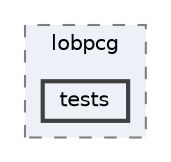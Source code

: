 digraph "/home/jam/Research/IRES-2025/dev/src/llm-scripts/testing/hypothesis-testing/hyp-env/lib/python3.12/site-packages/scipy/sparse/linalg/_eigen/lobpcg/tests"
{
 // LATEX_PDF_SIZE
  bgcolor="transparent";
  edge [fontname=Helvetica,fontsize=10,labelfontname=Helvetica,labelfontsize=10];
  node [fontname=Helvetica,fontsize=10,shape=box,height=0.2,width=0.4];
  compound=true
  subgraph clusterdir_2f84ad7217b672dc1f9075c88470dc7c {
    graph [ bgcolor="#edf0f7", pencolor="grey50", label="lobpcg", fontname=Helvetica,fontsize=10 style="filled,dashed", URL="dir_2f84ad7217b672dc1f9075c88470dc7c.html",tooltip=""]
  dir_02fee30749e88e2f456fa07b2bc07b00 [label="tests", fillcolor="#edf0f7", color="grey25", style="filled,bold", URL="dir_02fee30749e88e2f456fa07b2bc07b00.html",tooltip=""];
  }
}
